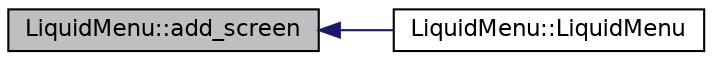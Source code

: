 digraph "LiquidMenu::add_screen"
{
  edge [fontname="Helvetica",fontsize="11",labelfontname="Helvetica",labelfontsize="11"];
  node [fontname="Helvetica",fontsize="11",shape=record];
  rankdir="LR";
  Node20 [label="LiquidMenu::add_screen",height=0.2,width=0.4,color="black", fillcolor="grey75", style="filled", fontcolor="black"];
  Node20 -> Node21 [dir="back",color="midnightblue",fontsize="11",style="solid",fontname="Helvetica"];
  Node21 [label="LiquidMenu::LiquidMenu",height=0.2,width=0.4,color="black", fillcolor="white", style="filled",URL="$class_liquid_menu.html#af35805d052ef3f26fa722859f540b78e",tooltip="Constructor for 1 LiquidScreen object. "];
}
